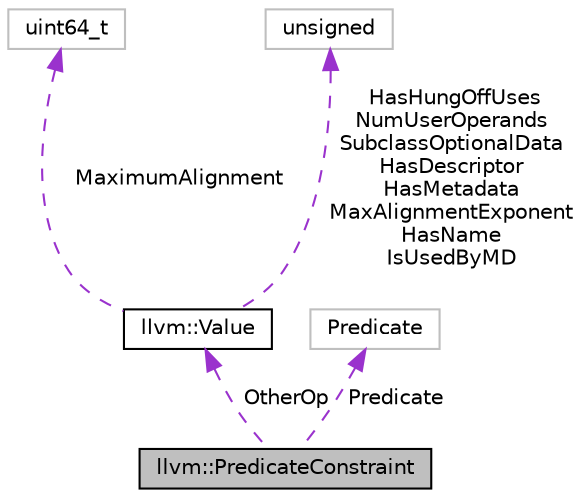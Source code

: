 digraph "llvm::PredicateConstraint"
{
 // LATEX_PDF_SIZE
  bgcolor="transparent";
  edge [fontname="Helvetica",fontsize="10",labelfontname="Helvetica",labelfontsize="10"];
  node [fontname="Helvetica",fontsize="10",shape=record];
  Node1 [label="llvm::PredicateConstraint",height=0.2,width=0.4,color="black", fillcolor="grey75", style="filled", fontcolor="black",tooltip="Constraint for a predicate of the form \"cmp Pred Op, OtherOp\", where Op is the value the constraint a..."];
  Node2 -> Node1 [dir="back",color="darkorchid3",fontsize="10",style="dashed",label=" OtherOp" ,fontname="Helvetica"];
  Node2 [label="llvm::Value",height=0.2,width=0.4,color="black",URL="$classllvm_1_1Value.html",tooltip="LLVM Value Representation."];
  Node3 -> Node2 [dir="back",color="darkorchid3",fontsize="10",style="dashed",label=" MaximumAlignment" ,fontname="Helvetica"];
  Node3 [label="uint64_t",height=0.2,width=0.4,color="grey75",tooltip=" "];
  Node4 -> Node2 [dir="back",color="darkorchid3",fontsize="10",style="dashed",label=" HasHungOffUses\nNumUserOperands\nSubclassOptionalData\nHasDescriptor\nHasMetadata\nMaxAlignmentExponent\nHasName\nIsUsedByMD" ,fontname="Helvetica"];
  Node4 [label="unsigned",height=0.2,width=0.4,color="grey75",tooltip=" "];
  Node5 -> Node1 [dir="back",color="darkorchid3",fontsize="10",style="dashed",label=" Predicate" ,fontname="Helvetica"];
  Node5 [label="Predicate",height=0.2,width=0.4,color="grey75",tooltip=" "];
}
